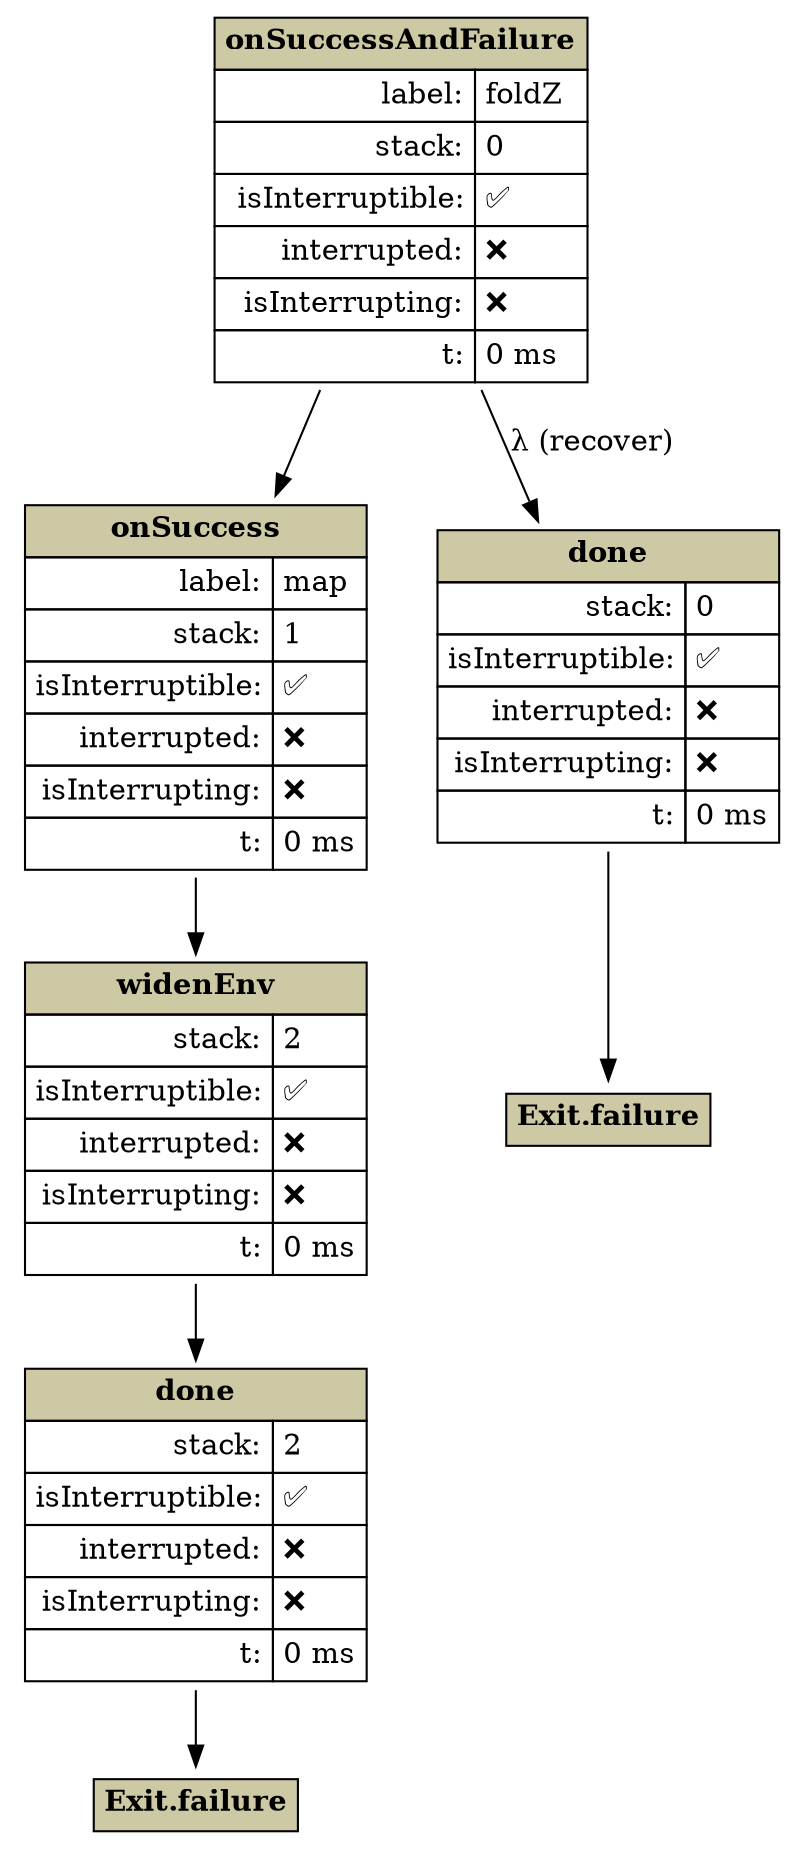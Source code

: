 digraph D {  node [shape=box]
"-main-7743-138274427638916" [shape=none, label=<<table CELLPADDING="4" BORDER="0" CELLBORDER="1" CELLSPACING="0"><tr><td BGCOLOR="lemonchiffon3" colspan='2'><b>onSuccessAndFailure</b></td></tr><tr><td align='right'>label:</td><td align='left'>foldZ</td></tr><tr><td align='right'>stack:</td><td align='left'>0</td></tr><tr><td align='right'>isInterruptible:</td><td align='left'>✅</td></tr><tr><td align='right'>interrupted:</td><td align='left'>❌</td></tr><tr><td align='right'>isInterrupting:</td><td align='left'>❌</td></tr><tr><td align='right'>t:</td><td align='left'>0 ms</td></tr></table>> ]
  "-main-7743-138274427638916" -> "-main-7743-138274427739291" 
"-main-7743-138274427739291" [shape=none, label=<<table CELLPADDING="4" BORDER="0" CELLBORDER="1" CELLSPACING="0"><tr><td BGCOLOR="lemonchiffon3" colspan='2'><b>onSuccess</b></td></tr><tr><td align='right'>label:</td><td align='left'>map</td></tr><tr><td align='right'>stack:</td><td align='left'>1</td></tr><tr><td align='right'>isInterruptible:</td><td align='left'>✅</td></tr><tr><td align='right'>interrupted:</td><td align='left'>❌</td></tr><tr><td align='right'>isInterrupting:</td><td align='left'>❌</td></tr><tr><td align='right'>t:</td><td align='left'>0 ms</td></tr></table>> ]
  "-main-7743-138274427739291" -> "-main-7743-138274427776458" 
"-main-7743-138274427776458" [shape=none, label=<<table CELLPADDING="4" BORDER="0" CELLBORDER="1" CELLSPACING="0"><tr><td BGCOLOR="lemonchiffon3" colspan='2'><b>widenEnv</b></td></tr><tr><td align='right'>stack:</td><td align='left'>2</td></tr><tr><td align='right'>isInterruptible:</td><td align='left'>✅</td></tr><tr><td align='right'>interrupted:</td><td align='left'>❌</td></tr><tr><td align='right'>isInterrupting:</td><td align='left'>❌</td></tr><tr><td align='right'>t:</td><td align='left'>0 ms</td></tr></table>> ]
  "-main-7743-138274427776458" -> "-main-7743-138274427807541" 
"-main-7743-138274427807541" [shape=none, label=<<table CELLPADDING="4" BORDER="0" CELLBORDER="1" CELLSPACING="0"><tr><td BGCOLOR="lemonchiffon3" colspan='2'><b>done</b></td></tr><tr><td align='right'>stack:</td><td align='left'>2</td></tr><tr><td align='right'>isInterruptible:</td><td align='left'>✅</td></tr><tr><td align='right'>interrupted:</td><td align='left'>❌</td></tr><tr><td align='right'>isInterrupting:</td><td align='left'>❌</td></tr><tr><td align='right'>t:</td><td align='left'>0 ms</td></tr></table>> ]
"-main-7743-138274427829791" [shape=none, label=<<table CELLPADDING="4" BORDER="0" CELLBORDER="1" CELLSPACING="0"><tr><td BGCOLOR="lemonchiffon3" colspan='2'><b>Exit.failure</b></td></tr></table>> ]
  "-main-7743-138274427807541" -> "-main-7743-138274427829791" 
  "-main-7743-138274427638916" -> "-main-7743-138274427857208" [label = "λ (recover)"]
"-main-7743-138274427857208" [shape=none, label=<<table CELLPADDING="4" BORDER="0" CELLBORDER="1" CELLSPACING="0"><tr><td BGCOLOR="lemonchiffon3" colspan='2'><b>done</b></td></tr><tr><td align='right'>stack:</td><td align='left'>0</td></tr><tr><td align='right'>isInterruptible:</td><td align='left'>✅</td></tr><tr><td align='right'>interrupted:</td><td align='left'>❌</td></tr><tr><td align='right'>isInterrupting:</td><td align='left'>❌</td></tr><tr><td align='right'>t:</td><td align='left'>0 ms</td></tr></table>> ]
"-main-7743-138274427878500" [shape=none, label=<<table CELLPADDING="4" BORDER="0" CELLBORDER="1" CELLSPACING="0"><tr><td BGCOLOR="lemonchiffon3" colspan='2'><b>Exit.failure</b></td></tr></table>> ]
  "-main-7743-138274427857208" -> "-main-7743-138274427878500" 
}

